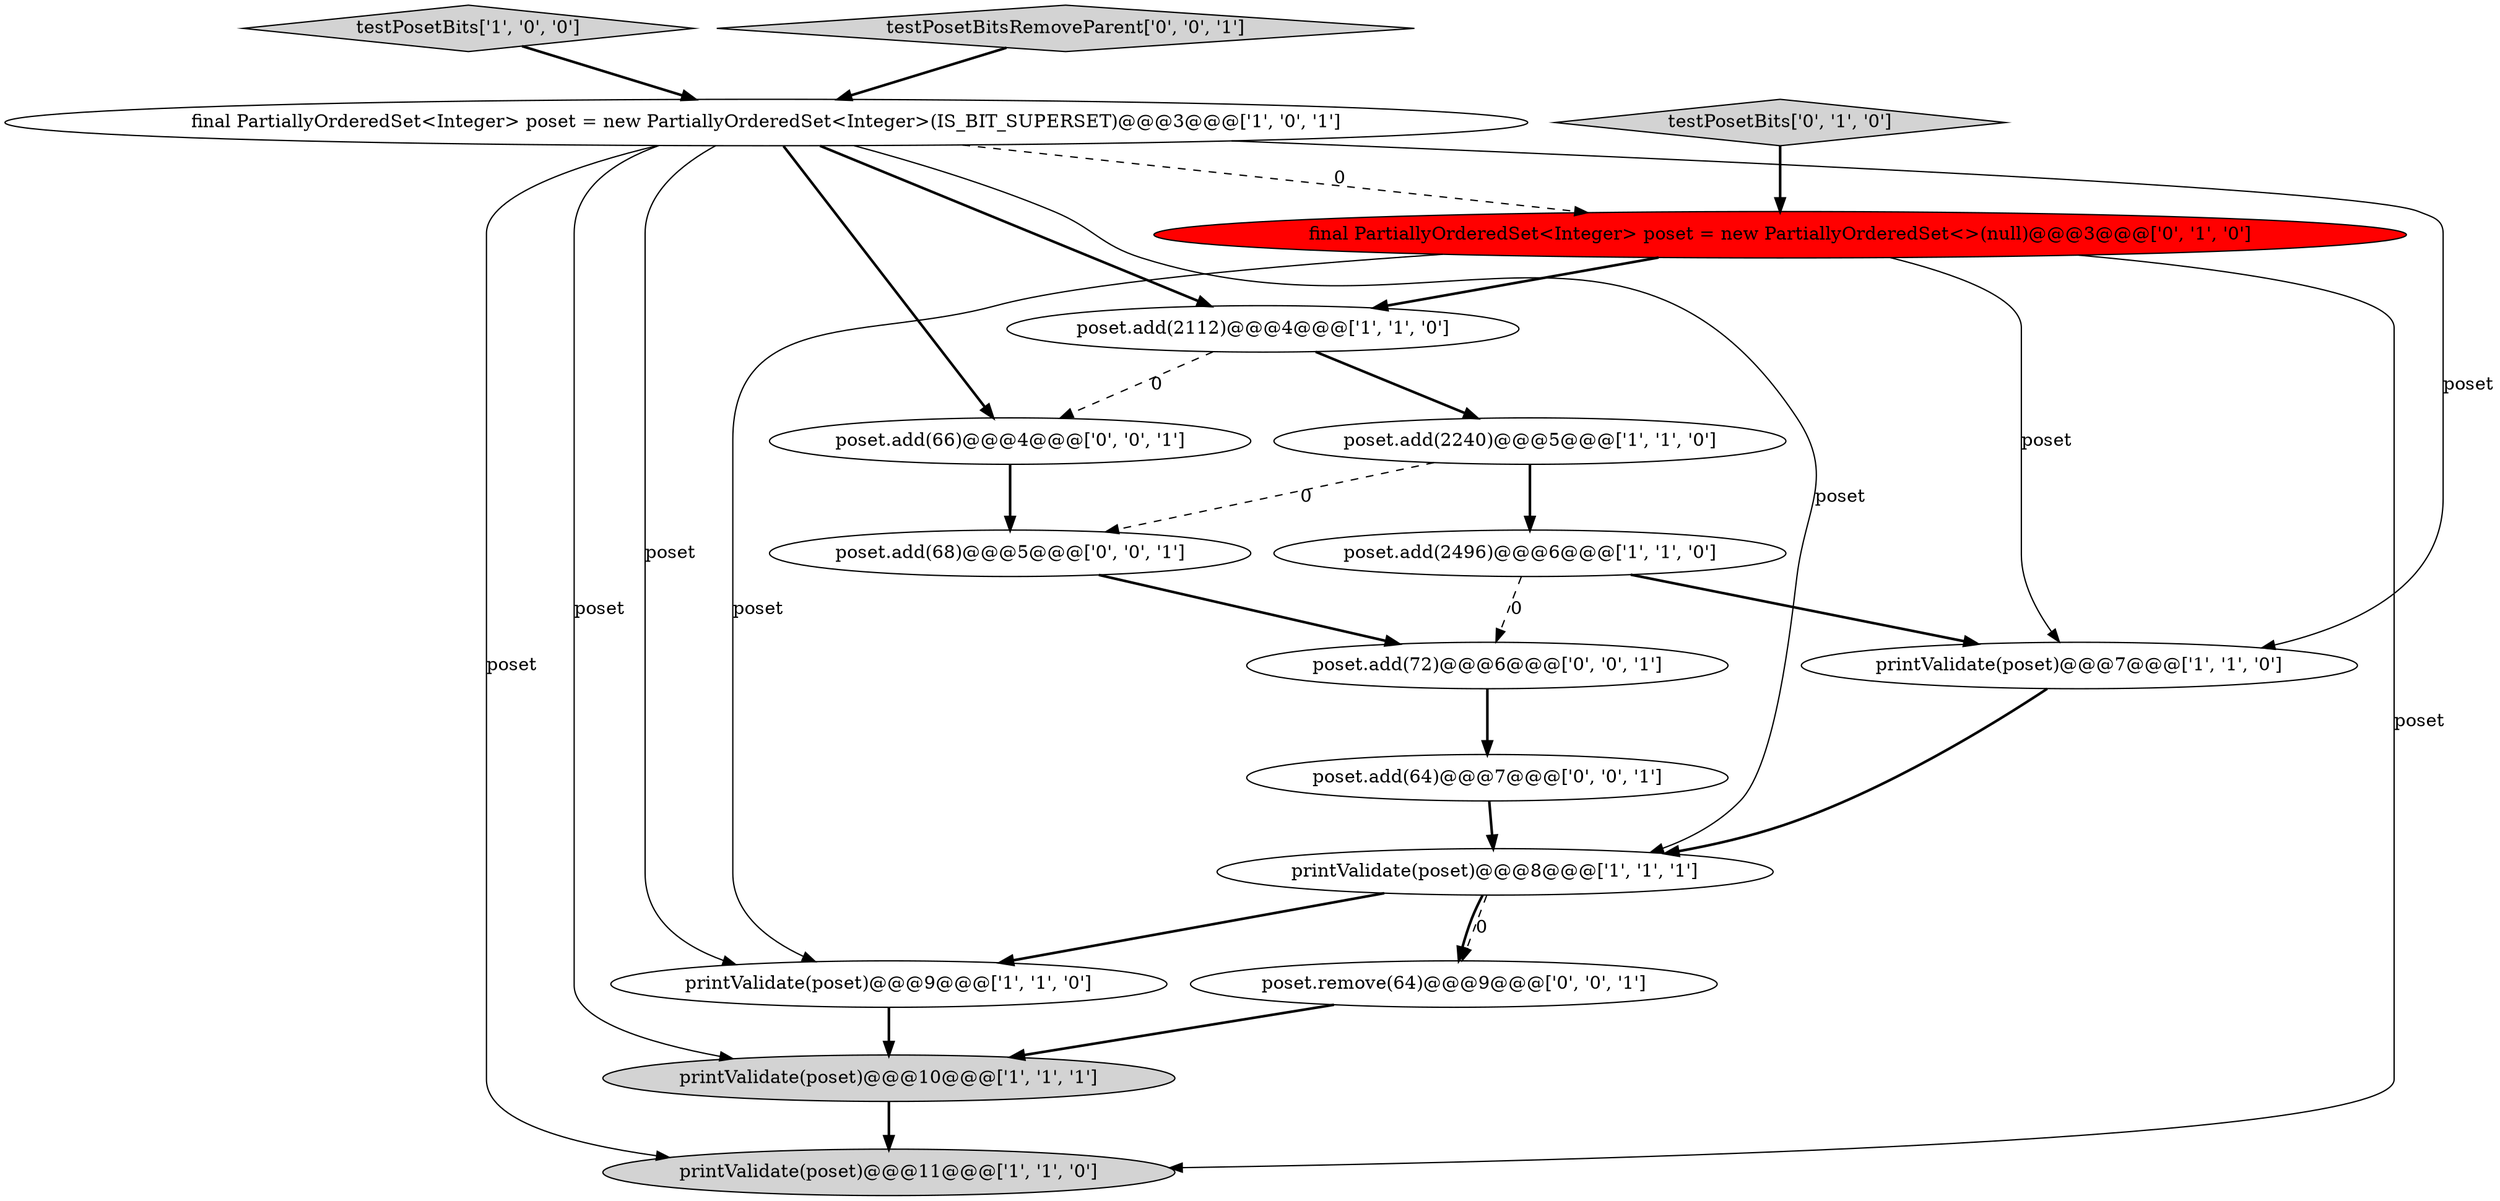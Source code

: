 digraph {
5 [style = filled, label = "testPosetBits['1', '0', '0']", fillcolor = lightgray, shape = diamond image = "AAA0AAABBB1BBB"];
15 [style = filled, label = "poset.add(66)@@@4@@@['0', '0', '1']", fillcolor = white, shape = ellipse image = "AAA0AAABBB3BBB"];
10 [style = filled, label = "testPosetBits['0', '1', '0']", fillcolor = lightgray, shape = diamond image = "AAA0AAABBB2BBB"];
2 [style = filled, label = "printValidate(poset)@@@8@@@['1', '1', '1']", fillcolor = white, shape = ellipse image = "AAA0AAABBB1BBB"];
13 [style = filled, label = "poset.add(68)@@@5@@@['0', '0', '1']", fillcolor = white, shape = ellipse image = "AAA0AAABBB3BBB"];
0 [style = filled, label = "printValidate(poset)@@@7@@@['1', '1', '0']", fillcolor = white, shape = ellipse image = "AAA0AAABBB1BBB"];
7 [style = filled, label = "poset.add(2112)@@@4@@@['1', '1', '0']", fillcolor = white, shape = ellipse image = "AAA0AAABBB1BBB"];
4 [style = filled, label = "printValidate(poset)@@@9@@@['1', '1', '0']", fillcolor = white, shape = ellipse image = "AAA0AAABBB1BBB"];
1 [style = filled, label = "poset.add(2496)@@@6@@@['1', '1', '0']", fillcolor = white, shape = ellipse image = "AAA0AAABBB1BBB"];
8 [style = filled, label = "final PartiallyOrderedSet<Integer> poset = new PartiallyOrderedSet<Integer>(IS_BIT_SUPERSET)@@@3@@@['1', '0', '1']", fillcolor = white, shape = ellipse image = "AAA0AAABBB1BBB"];
12 [style = filled, label = "poset.remove(64)@@@9@@@['0', '0', '1']", fillcolor = white, shape = ellipse image = "AAA0AAABBB3BBB"];
16 [style = filled, label = "poset.add(64)@@@7@@@['0', '0', '1']", fillcolor = white, shape = ellipse image = "AAA0AAABBB3BBB"];
17 [style = filled, label = "testPosetBitsRemoveParent['0', '0', '1']", fillcolor = lightgray, shape = diamond image = "AAA0AAABBB3BBB"];
14 [style = filled, label = "poset.add(72)@@@6@@@['0', '0', '1']", fillcolor = white, shape = ellipse image = "AAA0AAABBB3BBB"];
9 [style = filled, label = "poset.add(2240)@@@5@@@['1', '1', '0']", fillcolor = white, shape = ellipse image = "AAA0AAABBB1BBB"];
11 [style = filled, label = "final PartiallyOrderedSet<Integer> poset = new PartiallyOrderedSet<>(null)@@@3@@@['0', '1', '0']", fillcolor = red, shape = ellipse image = "AAA1AAABBB2BBB"];
6 [style = filled, label = "printValidate(poset)@@@11@@@['1', '1', '0']", fillcolor = lightgray, shape = ellipse image = "AAA0AAABBB1BBB"];
3 [style = filled, label = "printValidate(poset)@@@10@@@['1', '1', '1']", fillcolor = lightgray, shape = ellipse image = "AAA0AAABBB1BBB"];
14->16 [style = bold, label=""];
17->8 [style = bold, label=""];
4->3 [style = bold, label=""];
5->8 [style = bold, label=""];
15->13 [style = bold, label=""];
8->15 [style = bold, label=""];
11->4 [style = solid, label="poset"];
8->2 [style = solid, label="poset"];
1->14 [style = dashed, label="0"];
11->0 [style = solid, label="poset"];
0->2 [style = bold, label=""];
8->4 [style = solid, label="poset"];
3->6 [style = bold, label=""];
1->0 [style = bold, label=""];
11->6 [style = solid, label="poset"];
16->2 [style = bold, label=""];
2->4 [style = bold, label=""];
2->12 [style = bold, label=""];
8->7 [style = bold, label=""];
8->0 [style = solid, label="poset"];
7->9 [style = bold, label=""];
2->12 [style = dashed, label="0"];
8->6 [style = solid, label="poset"];
9->13 [style = dashed, label="0"];
7->15 [style = dashed, label="0"];
12->3 [style = bold, label=""];
8->11 [style = dashed, label="0"];
9->1 [style = bold, label=""];
8->3 [style = solid, label="poset"];
13->14 [style = bold, label=""];
11->7 [style = bold, label=""];
10->11 [style = bold, label=""];
}
